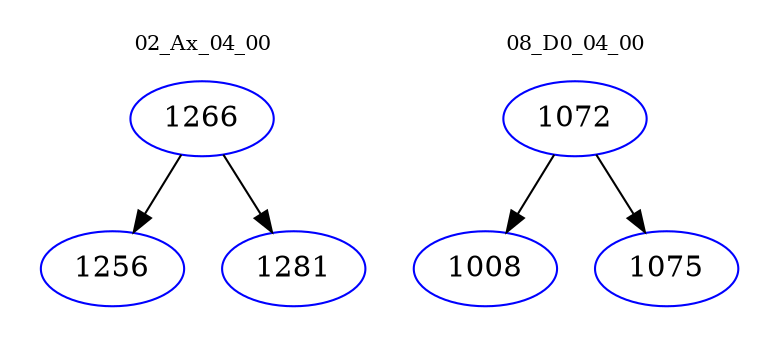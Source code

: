 digraph{
subgraph cluster_0 {
color = white
label = "02_Ax_04_00";
fontsize=10;
T0_1266 [label="1266", color="blue"]
T0_1266 -> T0_1256 [color="black"]
T0_1256 [label="1256", color="blue"]
T0_1266 -> T0_1281 [color="black"]
T0_1281 [label="1281", color="blue"]
}
subgraph cluster_1 {
color = white
label = "08_D0_04_00";
fontsize=10;
T1_1072 [label="1072", color="blue"]
T1_1072 -> T1_1008 [color="black"]
T1_1008 [label="1008", color="blue"]
T1_1072 -> T1_1075 [color="black"]
T1_1075 [label="1075", color="blue"]
}
}
